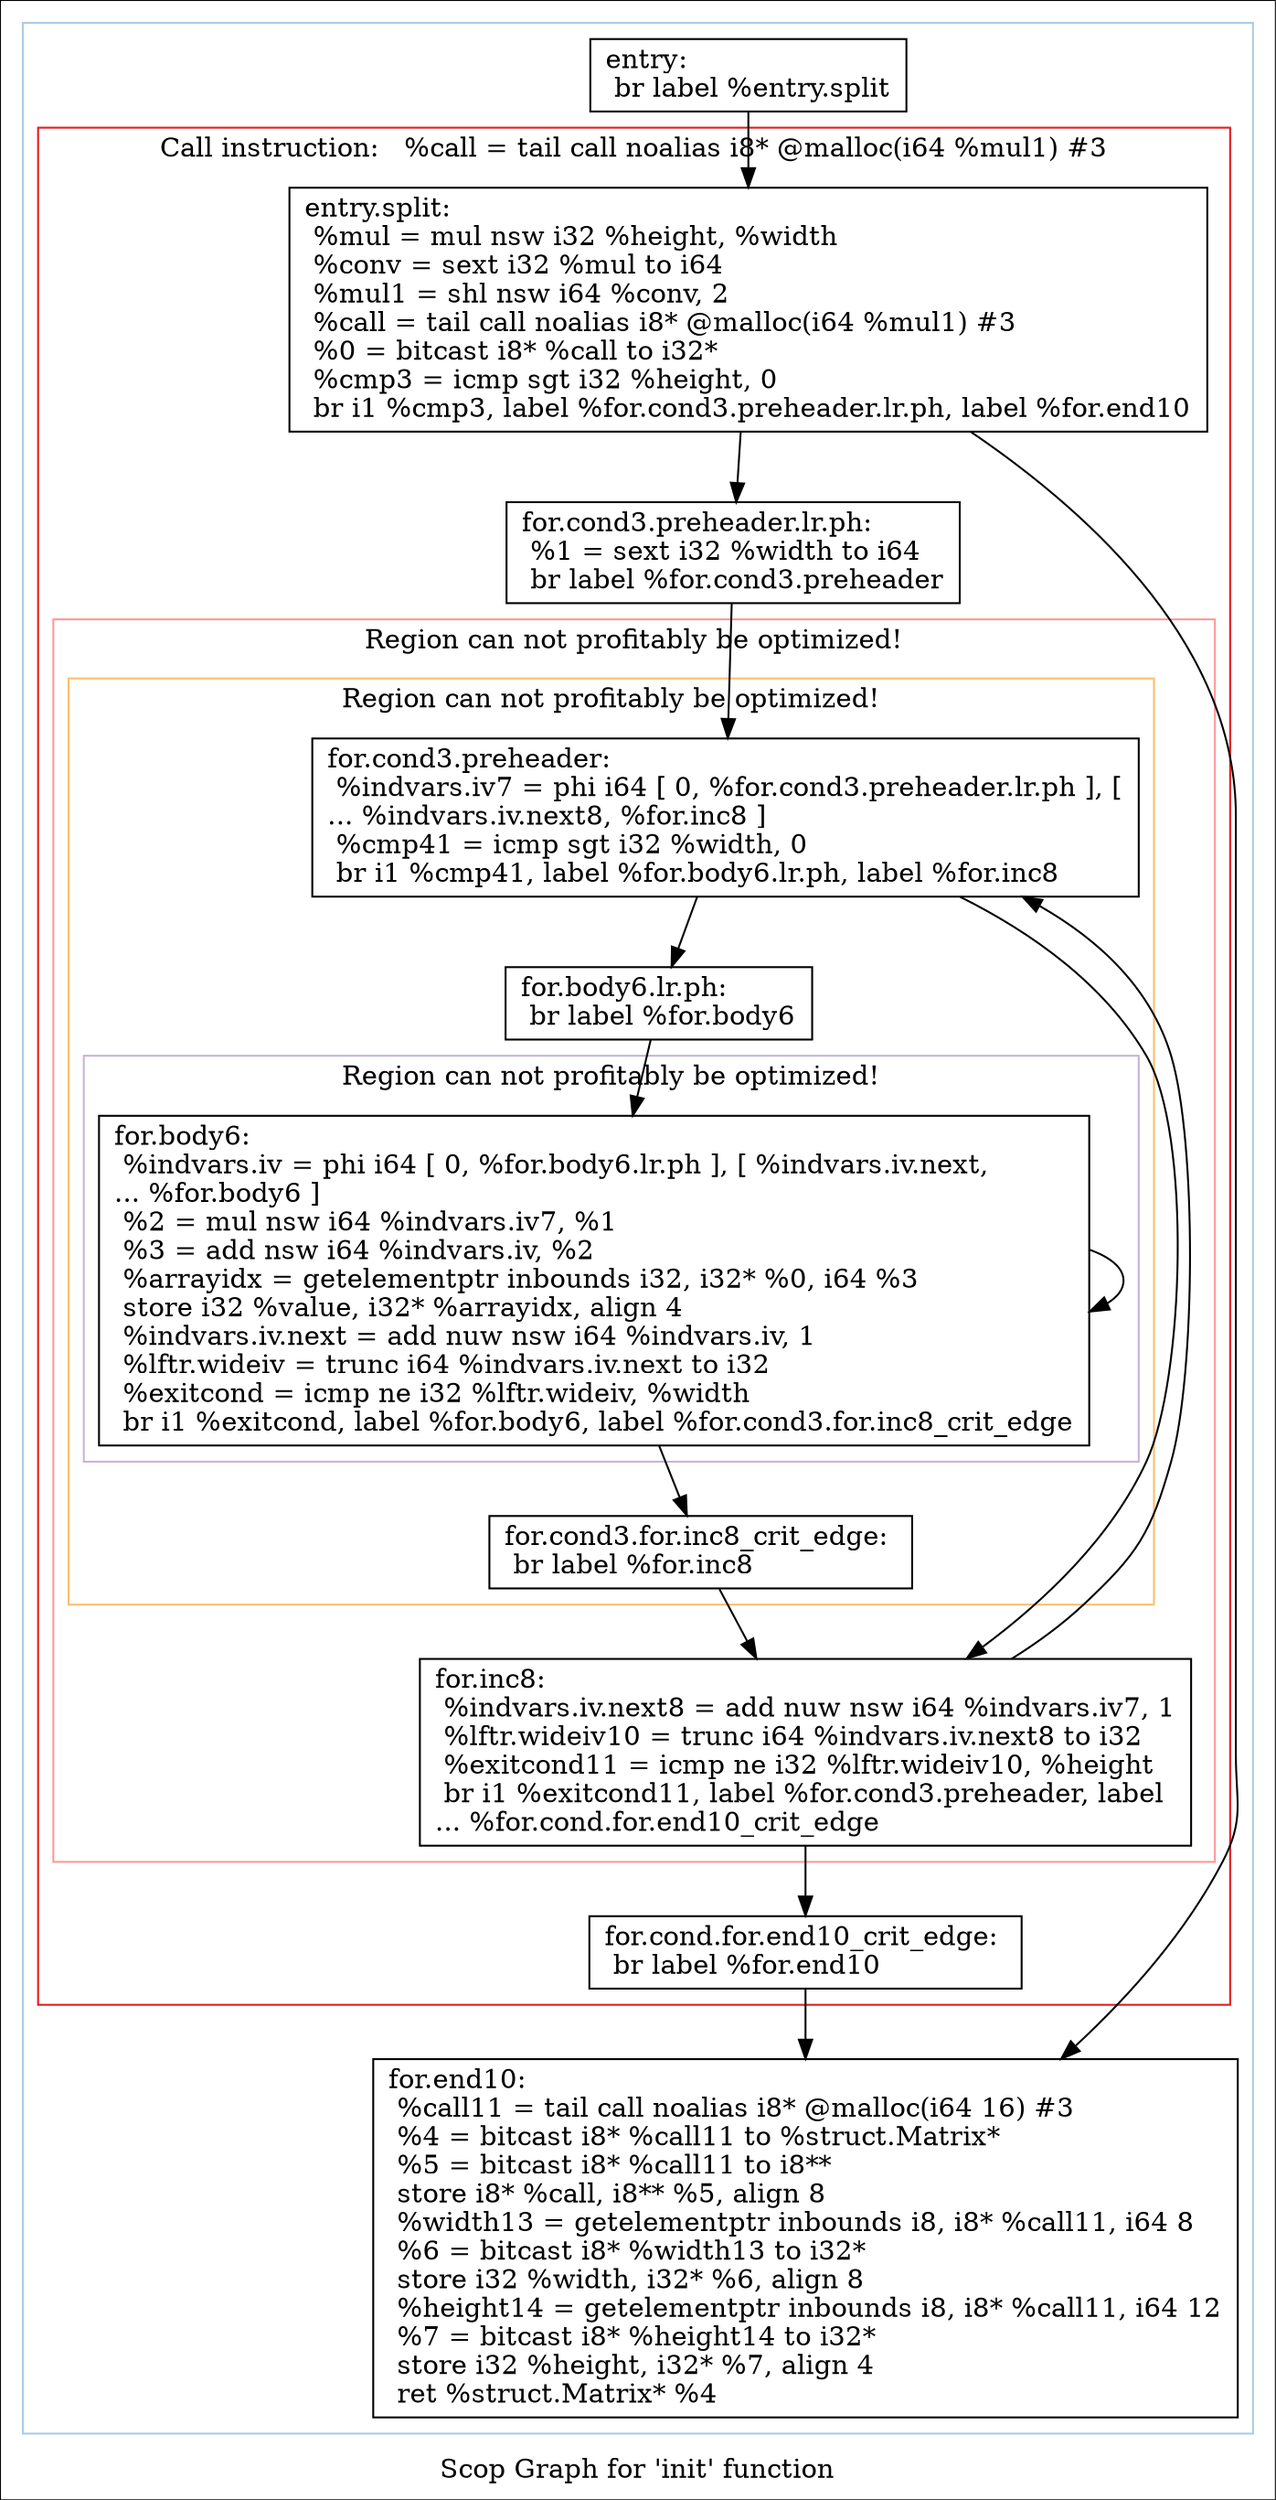 digraph "Scop Graph for 'init' function" {
	label="Scop Graph for 'init' function";

	Node0x506bd10 [shape=record,label="{entry:\l  br label %entry.split\l}"];
	Node0x506bd10 -> Node0x506b8f0;
	Node0x506b8f0 [shape=record,label="{entry.split:                                      \l  %mul = mul nsw i32 %height, %width\l  %conv = sext i32 %mul to i64\l  %mul1 = shl nsw i64 %conv, 2\l  %call = tail call noalias i8* @malloc(i64 %mul1) #3\l  %0 = bitcast i8* %call to i32*\l  %cmp3 = icmp sgt i32 %height, 0\l  br i1 %cmp3, label %for.cond3.preheader.lr.ph, label %for.end10\l}"];
	Node0x506b8f0 -> Node0x507a780;
	Node0x506b8f0 -> Node0x506c560;
	Node0x507a780 [shape=record,label="{for.cond3.preheader.lr.ph:                        \l  %1 = sext i32 %width to i64\l  br label %for.cond3.preheader\l}"];
	Node0x507a780 -> Node0x506bd90;
	Node0x506bd90 [shape=record,label="{for.cond3.preheader:                              \l  %indvars.iv7 = phi i64 [ 0, %for.cond3.preheader.lr.ph ], [\l... %indvars.iv.next8, %for.inc8 ]\l  %cmp41 = icmp sgt i32 %width, 0\l  br i1 %cmp41, label %for.body6.lr.ph, label %for.inc8\l}"];
	Node0x506bd90 -> Node0x506c580;
	Node0x506bd90 -> Node0x507a8c0;
	Node0x506c580 [shape=record,label="{for.body6.lr.ph:                                  \l  br label %for.body6\l}"];
	Node0x506c580 -> Node0x507a7f0;
	Node0x507a7f0 [shape=record,label="{for.body6:                                        \l  %indvars.iv = phi i64 [ 0, %for.body6.lr.ph ], [ %indvars.iv.next,\l... %for.body6 ]\l  %2 = mul nsw i64 %indvars.iv7, %1\l  %3 = add nsw i64 %indvars.iv, %2\l  %arrayidx = getelementptr inbounds i32, i32* %0, i64 %3\l  store i32 %value, i32* %arrayidx, align 4\l  %indvars.iv.next = add nuw nsw i64 %indvars.iv, 1\l  %lftr.wideiv = trunc i64 %indvars.iv.next to i32\l  %exitcond = icmp ne i32 %lftr.wideiv, %width\l  br i1 %exitcond, label %for.body6, label %for.cond3.for.inc8_crit_edge\l}"];
	Node0x507a7f0 -> Node0x507a7f0[constraint=false];
	Node0x507a7f0 -> Node0x507a6a0;
	Node0x507a6a0 [shape=record,label="{for.cond3.for.inc8_crit_edge:                     \l  br label %for.inc8\l}"];
	Node0x507a6a0 -> Node0x507a8c0;
	Node0x507a8c0 [shape=record,label="{for.inc8:                                         \l  %indvars.iv.next8 = add nuw nsw i64 %indvars.iv7, 1\l  %lftr.wideiv10 = trunc i64 %indvars.iv.next8 to i32\l  %exitcond11 = icmp ne i32 %lftr.wideiv10, %height\l  br i1 %exitcond11, label %for.cond3.preheader, label\l... %for.cond.for.end10_crit_edge\l}"];
	Node0x507a8c0 -> Node0x506bd90[constraint=false];
	Node0x507a8c0 -> Node0x507a700;
	Node0x507a700 [shape=record,label="{for.cond.for.end10_crit_edge:                     \l  br label %for.end10\l}"];
	Node0x507a700 -> Node0x506c560;
	Node0x506c560 [shape=record,label="{for.end10:                                        \l  %call11 = tail call noalias i8* @malloc(i64 16) #3\l  %4 = bitcast i8* %call11 to %struct.Matrix*\l  %5 = bitcast i8* %call11 to i8**\l  store i8* %call, i8** %5, align 8\l  %width13 = getelementptr inbounds i8, i8* %call11, i64 8\l  %6 = bitcast i8* %width13 to i32*\l  store i32 %width, i32* %6, align 8\l  %height14 = getelementptr inbounds i8, i8* %call11, i64 12\l  %7 = bitcast i8* %height14 to i32*\l  store i32 %height, i32* %7, align 4\l  ret %struct.Matrix* %4\l}"];
	colorscheme = "paired12"
        subgraph cluster_0x506b490 {
          label = "";
          style = solid;
          color = 1
          subgraph cluster_0x506c780 {
            label = "Call instruction:   %call = tail call noalias i8* @malloc(i64 %mul1) #3";
            style = solid;
            color = 6
            subgraph cluster_0x506c700 {
              label = "Region can not profitably be optimized!";
              style = solid;
              color = 5
              subgraph cluster_0x506c680 {
                label = "Region can not profitably be optimized!";
                style = solid;
                color = 7
                subgraph cluster_0x506bde0 {
                  label = "Region can not profitably be optimized!";
                  style = solid;
                  color = 9
                  Node0x507a7f0;
                }
                Node0x506bd90;
                Node0x506c580;
                Node0x507a6a0;
              }
              Node0x507a8c0;
            }
            Node0x506b8f0;
            Node0x507a780;
            Node0x507a700;
          }
          Node0x506bd10;
          Node0x506c560;
        }
}
